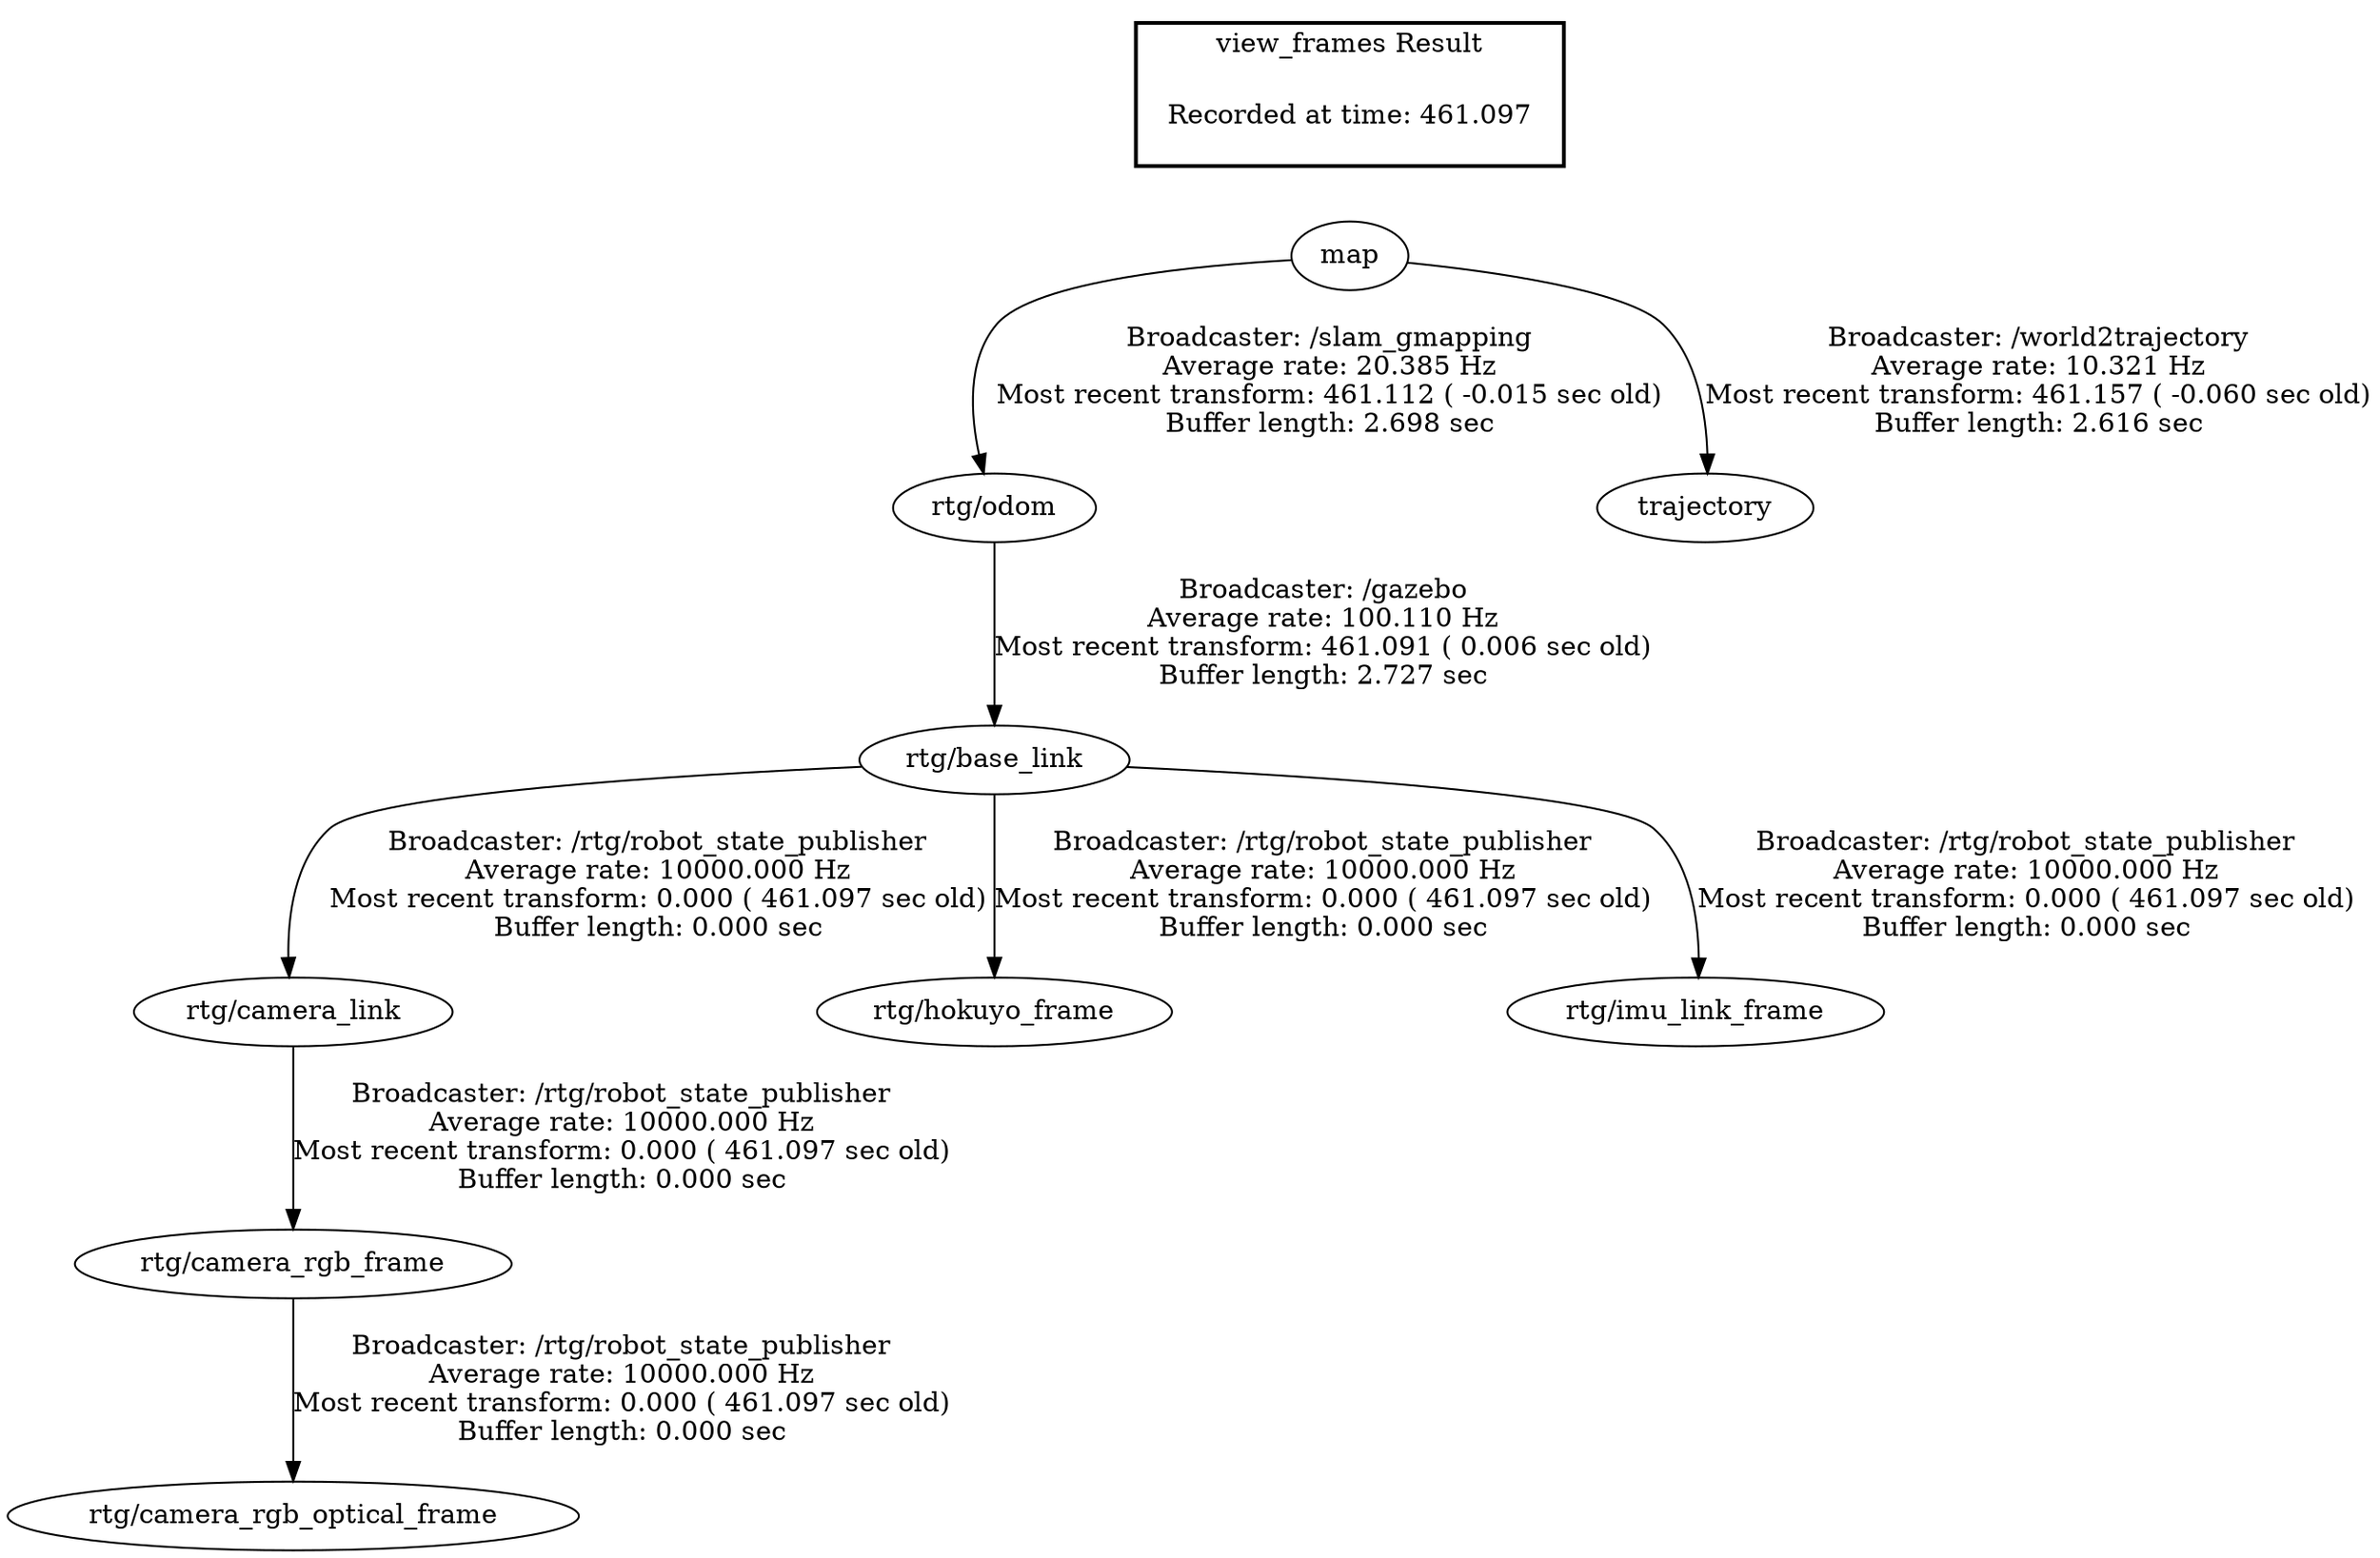 digraph G {
"map" -> "rtg/odom"[label="Broadcaster: /slam_gmapping\nAverage rate: 20.385 Hz\nMost recent transform: 461.112 ( -0.015 sec old)\nBuffer length: 2.698 sec\n"];
"rtg/odom" -> "rtg/base_link"[label="Broadcaster: /gazebo\nAverage rate: 100.110 Hz\nMost recent transform: 461.091 ( 0.006 sec old)\nBuffer length: 2.727 sec\n"];
"rtg/base_link" -> "rtg/camera_link"[label="Broadcaster: /rtg/robot_state_publisher\nAverage rate: 10000.000 Hz\nMost recent transform: 0.000 ( 461.097 sec old)\nBuffer length: 0.000 sec\n"];
"rtg/camera_link" -> "rtg/camera_rgb_frame"[label="Broadcaster: /rtg/robot_state_publisher\nAverage rate: 10000.000 Hz\nMost recent transform: 0.000 ( 461.097 sec old)\nBuffer length: 0.000 sec\n"];
"rtg/camera_rgb_frame" -> "rtg/camera_rgb_optical_frame"[label="Broadcaster: /rtg/robot_state_publisher\nAverage rate: 10000.000 Hz\nMost recent transform: 0.000 ( 461.097 sec old)\nBuffer length: 0.000 sec\n"];
"rtg/base_link" -> "rtg/hokuyo_frame"[label="Broadcaster: /rtg/robot_state_publisher\nAverage rate: 10000.000 Hz\nMost recent transform: 0.000 ( 461.097 sec old)\nBuffer length: 0.000 sec\n"];
"rtg/base_link" -> "rtg/imu_link_frame"[label="Broadcaster: /rtg/robot_state_publisher\nAverage rate: 10000.000 Hz\nMost recent transform: 0.000 ( 461.097 sec old)\nBuffer length: 0.000 sec\n"];
"map" -> "trajectory"[label="Broadcaster: /world2trajectory\nAverage rate: 10.321 Hz\nMost recent transform: 461.157 ( -0.060 sec old)\nBuffer length: 2.616 sec\n"];
edge [style=invis];
 subgraph cluster_legend { style=bold; color=black; label ="view_frames Result";
"Recorded at time: 461.097"[ shape=plaintext ] ;
 }->"map";
}